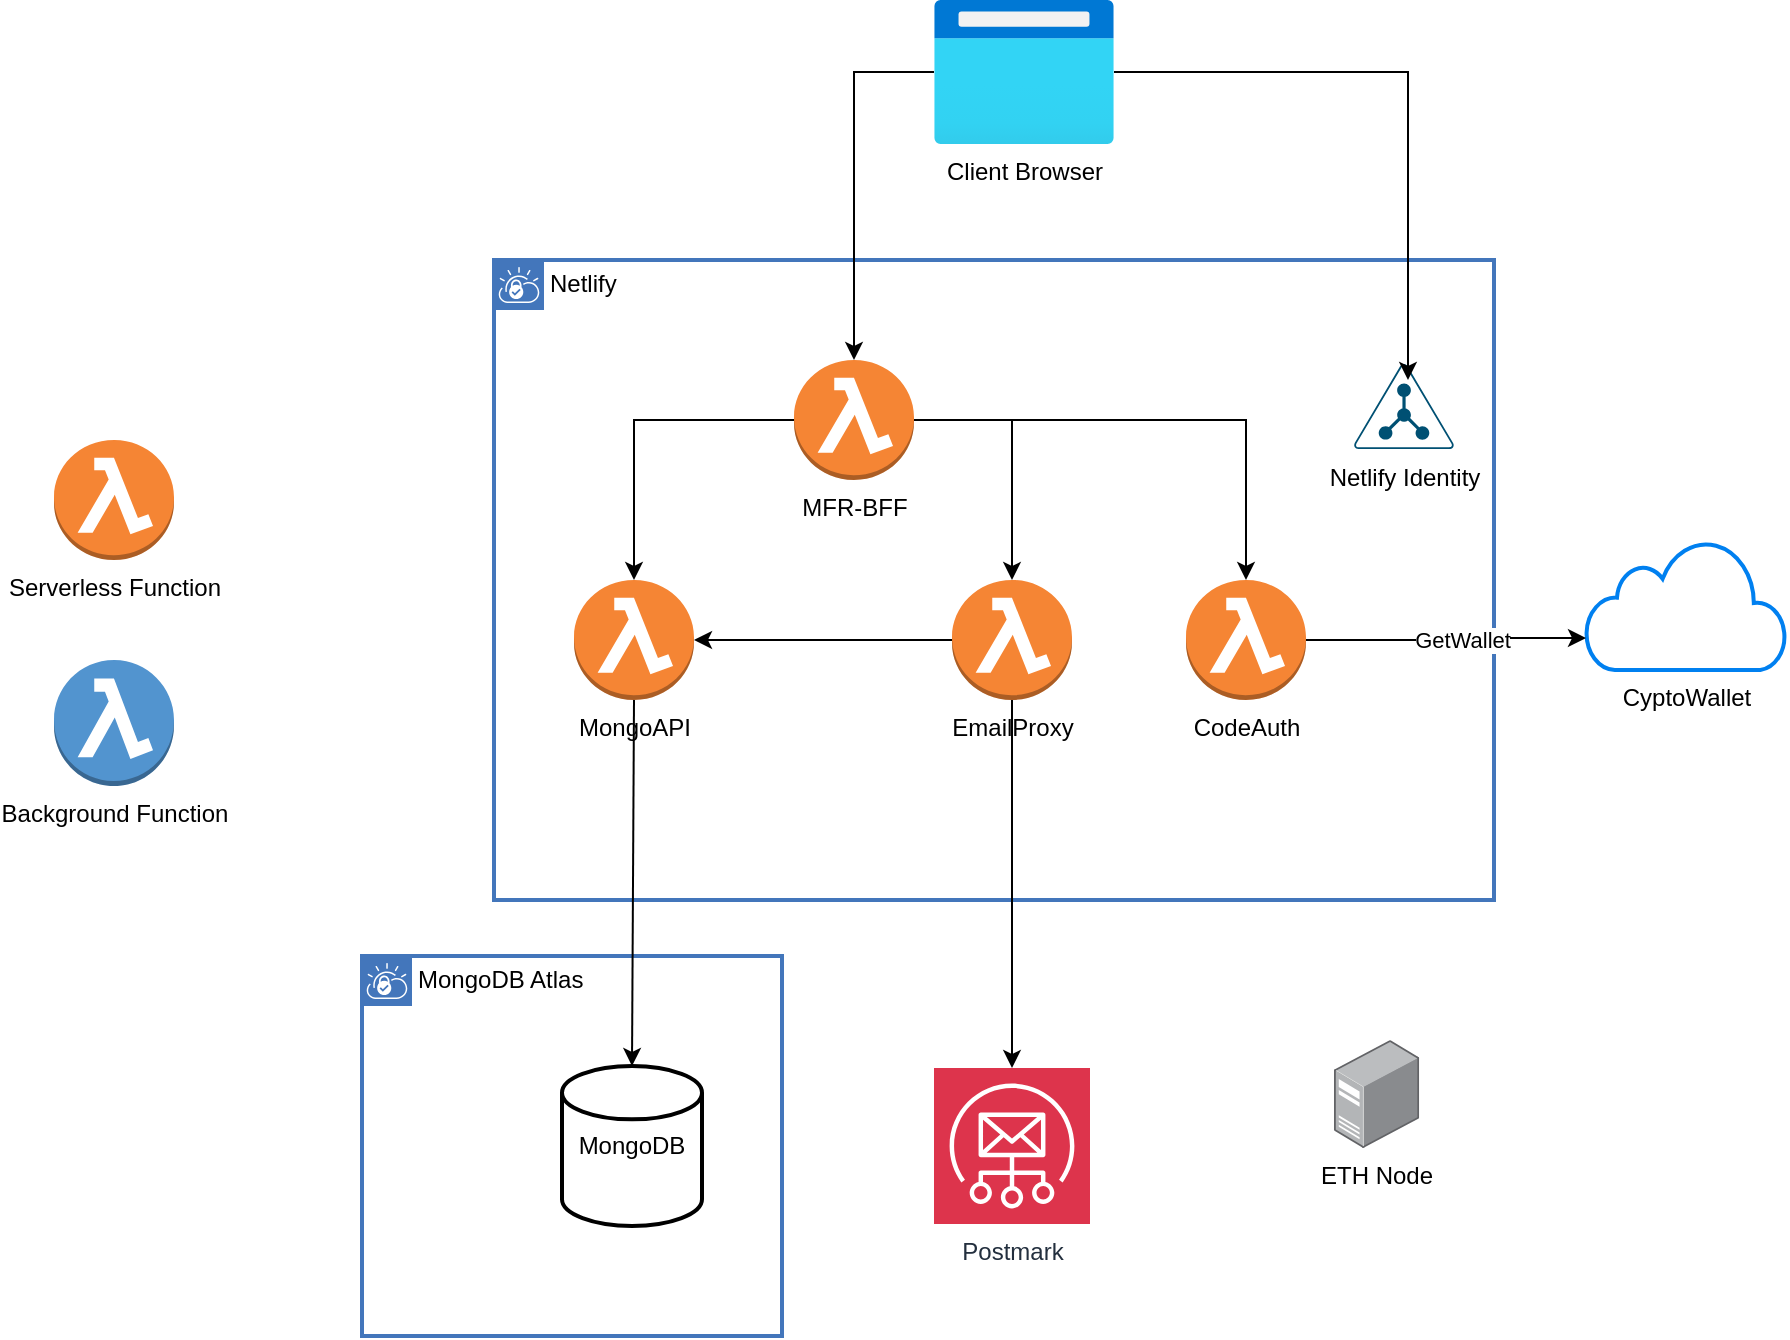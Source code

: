 <mxfile version="22.1.18" type="github">
  <diagram name="Page-1" id="tZtbLo5tzvzhx0-98deW">
    <mxGraphModel dx="880" dy="510" grid="1" gridSize="10" guides="1" tooltips="1" connect="1" arrows="1" fold="1" page="1" pageScale="1" pageWidth="850" pageHeight="1100" math="0" shadow="0">
      <root>
        <mxCell id="0" />
        <mxCell id="1" parent="0" />
        <mxCell id="ljXd4iEbn0Exki69qa5f-15" value="Netlify" style="shape=mxgraph.ibm.box;prType=vpc;fontStyle=0;verticalAlign=top;align=left;spacingLeft=32;spacingTop=4;fillColor=none;rounded=0;whiteSpace=wrap;html=1;strokeColor=#4376BB;strokeWidth=2;dashed=0;container=1;spacing=-4;collapsible=0;expand=0;recursiveResize=0;" parent="1" vertex="1">
          <mxGeometry x="310" y="160" width="500" height="320" as="geometry" />
        </mxCell>
        <mxCell id="ljXd4iEbn0Exki69qa5f-32" style="edgeStyle=orthogonalEdgeStyle;rounded=0;orthogonalLoop=1;jettySize=auto;html=1;exitX=1;exitY=0.5;exitDx=0;exitDy=0;exitPerimeter=0;" parent="ljXd4iEbn0Exki69qa5f-15" source="ljXd4iEbn0Exki69qa5f-8" target="ljXd4iEbn0Exki69qa5f-30" edge="1">
          <mxGeometry relative="1" as="geometry" />
        </mxCell>
        <mxCell id="80AS8j_c43-dy3-31Z2r-2" style="edgeStyle=orthogonalEdgeStyle;rounded=0;orthogonalLoop=1;jettySize=auto;html=1;exitX=1;exitY=0.5;exitDx=0;exitDy=0;exitPerimeter=0;" edge="1" parent="ljXd4iEbn0Exki69qa5f-15" source="ljXd4iEbn0Exki69qa5f-8" target="80AS8j_c43-dy3-31Z2r-1">
          <mxGeometry relative="1" as="geometry" />
        </mxCell>
        <mxCell id="ljXd4iEbn0Exki69qa5f-8" value="&lt;div&gt;MFR-BFF&lt;/div&gt;" style="outlineConnect=0;dashed=0;verticalLabelPosition=bottom;verticalAlign=top;align=center;html=1;shape=mxgraph.aws3.lambda_function;fillColor=#F58534;gradientColor=none;" parent="ljXd4iEbn0Exki69qa5f-15" vertex="1">
          <mxGeometry x="150" y="50" width="60" height="60" as="geometry" />
        </mxCell>
        <mxCell id="ljXd4iEbn0Exki69qa5f-2" value="&lt;div&gt;MongoAPI&lt;/div&gt;" style="outlineConnect=0;dashed=0;verticalLabelPosition=bottom;verticalAlign=top;align=center;html=1;shape=mxgraph.aws3.lambda_function;fillColor=#F58534;gradientColor=none;" parent="ljXd4iEbn0Exki69qa5f-15" vertex="1">
          <mxGeometry x="40" y="160" width="60" height="60" as="geometry" />
        </mxCell>
        <mxCell id="ljXd4iEbn0Exki69qa5f-18" style="edgeStyle=orthogonalEdgeStyle;rounded=0;orthogonalLoop=1;jettySize=auto;html=1;exitX=0;exitY=0.5;exitDx=0;exitDy=0;exitPerimeter=0;" parent="ljXd4iEbn0Exki69qa5f-15" source="ljXd4iEbn0Exki69qa5f-8" target="ljXd4iEbn0Exki69qa5f-2" edge="1">
          <mxGeometry relative="1" as="geometry" />
        </mxCell>
        <mxCell id="ljXd4iEbn0Exki69qa5f-30" value="CodeAuth" style="outlineConnect=0;dashed=0;verticalLabelPosition=bottom;verticalAlign=top;align=center;html=1;shape=mxgraph.aws3.lambda_function;fillColor=#F58534;gradientColor=none;" parent="ljXd4iEbn0Exki69qa5f-15" vertex="1">
          <mxGeometry x="346" y="160" width="60" height="60" as="geometry" />
        </mxCell>
        <mxCell id="80AS8j_c43-dy3-31Z2r-1" value="&lt;div&gt;EmailProxy&lt;/div&gt;" style="outlineConnect=0;dashed=0;verticalLabelPosition=bottom;verticalAlign=top;align=center;html=1;shape=mxgraph.aws3.lambda_function;fillColor=#F58534;gradientColor=none;" vertex="1" parent="ljXd4iEbn0Exki69qa5f-15">
          <mxGeometry x="229" y="160" width="60" height="60" as="geometry" />
        </mxCell>
        <mxCell id="80AS8j_c43-dy3-31Z2r-4" style="edgeStyle=orthogonalEdgeStyle;rounded=0;orthogonalLoop=1;jettySize=auto;html=1;exitX=0;exitY=0.5;exitDx=0;exitDy=0;exitPerimeter=0;entryX=1;entryY=0.5;entryDx=0;entryDy=0;entryPerimeter=0;" edge="1" parent="ljXd4iEbn0Exki69qa5f-15" source="80AS8j_c43-dy3-31Z2r-1" target="ljXd4iEbn0Exki69qa5f-2">
          <mxGeometry relative="1" as="geometry" />
        </mxCell>
        <mxCell id="80AS8j_c43-dy3-31Z2r-5" value="Netlify Identity" style="points=[[0.5,0,0],[0.765,0.48,0],[0.99,0.98,0],[0.5,1,0],[0.01,0.98,0],[0.235,0.48,0]];verticalLabelPosition=bottom;sketch=0;html=1;verticalAlign=top;aspect=fixed;align=center;pointerEvents=1;shape=mxgraph.cisco19.ldap;fillColor=#005073;strokeColor=none;" vertex="1" parent="ljXd4iEbn0Exki69qa5f-15">
          <mxGeometry x="430" y="52" width="50" height="42.5" as="geometry" />
        </mxCell>
        <mxCell id="ljXd4iEbn0Exki69qa5f-16" value="MongoDB Atlas" style="shape=mxgraph.ibm.box;prType=vpc;fontStyle=0;verticalAlign=top;align=left;spacingLeft=32;spacingTop=4;fillColor=none;rounded=0;whiteSpace=wrap;html=1;strokeColor=#4376BB;strokeWidth=2;dashed=0;container=1;spacing=-4;collapsible=0;expand=0;recursiveResize=0;" parent="1" vertex="1">
          <mxGeometry x="244" y="508" width="210" height="190" as="geometry" />
        </mxCell>
        <mxCell id="ljXd4iEbn0Exki69qa5f-1" value="MongoDB" style="strokeWidth=2;html=1;shape=mxgraph.flowchart.database;whiteSpace=wrap;" parent="ljXd4iEbn0Exki69qa5f-16" vertex="1">
          <mxGeometry x="100" y="55" width="70" height="80" as="geometry" />
        </mxCell>
        <mxCell id="ljXd4iEbn0Exki69qa5f-3" value="" style="endArrow=classic;html=1;rounded=0;exitX=0.5;exitY=1;exitDx=0;exitDy=0;exitPerimeter=0;entryX=0.5;entryY=0;entryDx=0;entryDy=0;entryPerimeter=0;" parent="1" source="ljXd4iEbn0Exki69qa5f-2" target="ljXd4iEbn0Exki69qa5f-1" edge="1">
          <mxGeometry width="50" height="50" relative="1" as="geometry">
            <mxPoint x="400" y="340" as="sourcePoint" />
            <mxPoint x="450" y="290" as="targetPoint" />
          </mxGeometry>
        </mxCell>
        <mxCell id="ljXd4iEbn0Exki69qa5f-12" value="Client Browser" style="image;aspect=fixed;html=1;points=[];align=center;fontSize=12;image=img/lib/azure2/general/Browser.svg;" parent="1" vertex="1">
          <mxGeometry x="530" y="30" width="90" height="72" as="geometry" />
        </mxCell>
        <mxCell id="ljXd4iEbn0Exki69qa5f-17" style="edgeStyle=orthogonalEdgeStyle;rounded=0;orthogonalLoop=1;jettySize=auto;html=1;entryX=0.5;entryY=0;entryDx=0;entryDy=0;entryPerimeter=0;" parent="1" source="ljXd4iEbn0Exki69qa5f-12" target="ljXd4iEbn0Exki69qa5f-8" edge="1">
          <mxGeometry relative="1" as="geometry" />
        </mxCell>
        <mxCell id="ljXd4iEbn0Exki69qa5f-21" value="Serverless Function" style="outlineConnect=0;dashed=0;verticalLabelPosition=bottom;verticalAlign=top;align=center;html=1;shape=mxgraph.aws3.lambda_function;fillColor=#F58534;gradientColor=none;" parent="1" vertex="1">
          <mxGeometry x="90" y="250" width="60" height="60" as="geometry" />
        </mxCell>
        <mxCell id="ljXd4iEbn0Exki69qa5f-22" value="&lt;div&gt;Background Function&lt;/div&gt;&lt;div&gt;&lt;br&gt;&lt;/div&gt;" style="outlineConnect=0;dashed=0;verticalLabelPosition=bottom;verticalAlign=top;align=center;html=1;shape=mxgraph.aws3.lambda_function;fillColor=#5294CF;gradientColor=none;" parent="1" vertex="1">
          <mxGeometry x="90" y="360" width="60" height="63" as="geometry" />
        </mxCell>
        <mxCell id="ljXd4iEbn0Exki69qa5f-26" value="&lt;div&gt;CyptoWallet&lt;/div&gt;" style="html=1;verticalLabelPosition=bottom;align=center;labelBackgroundColor=#ffffff;verticalAlign=top;strokeWidth=2;strokeColor=#0080F0;shadow=0;dashed=0;shape=mxgraph.ios7.icons.cloud;" parent="1" vertex="1">
          <mxGeometry x="856" y="300" width="100" height="65" as="geometry" />
        </mxCell>
        <mxCell id="ljXd4iEbn0Exki69qa5f-33" style="edgeStyle=orthogonalEdgeStyle;rounded=0;orthogonalLoop=1;jettySize=auto;html=1;entryX=0;entryY=0.754;entryDx=0;entryDy=0;entryPerimeter=0;" parent="1" source="ljXd4iEbn0Exki69qa5f-30" target="ljXd4iEbn0Exki69qa5f-26" edge="1">
          <mxGeometry relative="1" as="geometry" />
        </mxCell>
        <mxCell id="ljXd4iEbn0Exki69qa5f-36" value="&lt;div&gt;GetWallet&lt;/div&gt;" style="edgeLabel;html=1;align=center;verticalAlign=middle;resizable=0;points=[];" parent="ljXd4iEbn0Exki69qa5f-33" vertex="1" connectable="0">
          <mxGeometry x="-0.718" y="-3" relative="1" as="geometry">
            <mxPoint x="58" y="-3" as="offset" />
          </mxGeometry>
        </mxCell>
        <mxCell id="ta-JtjL6IQZkghGOp64r-1" value="&lt;div&gt;ETH Node&lt;/div&gt;" style="image;points=[];aspect=fixed;html=1;align=center;shadow=0;dashed=0;image=img/lib/allied_telesis/computer_and_terminals/Server_Desktop.svg;" parent="1" vertex="1">
          <mxGeometry x="730" y="550" width="42.6" height="54" as="geometry" />
        </mxCell>
        <mxCell id="ta-JtjL6IQZkghGOp64r-7" value="&lt;div&gt;Postmark&lt;/div&gt;" style="sketch=0;points=[[0,0,0],[0.25,0,0],[0.5,0,0],[0.75,0,0],[1,0,0],[0,1,0],[0.25,1,0],[0.5,1,0],[0.75,1,0],[1,1,0],[0,0.25,0],[0,0.5,0],[0,0.75,0],[1,0.25,0],[1,0.5,0],[1,0.75,0]];outlineConnect=0;fontColor=#232F3E;fillColor=#DD344C;strokeColor=#ffffff;dashed=0;verticalLabelPosition=bottom;verticalAlign=top;align=center;html=1;fontSize=12;fontStyle=0;aspect=fixed;shape=mxgraph.aws4.resourceIcon;resIcon=mxgraph.aws4.simple_email_service;" parent="1" vertex="1">
          <mxGeometry x="530" y="564" width="78" height="78" as="geometry" />
        </mxCell>
        <mxCell id="ta-JtjL6IQZkghGOp64r-8" style="edgeStyle=orthogonalEdgeStyle;rounded=0;orthogonalLoop=1;jettySize=auto;html=1;exitX=0.5;exitY=1;exitDx=0;exitDy=0;exitPerimeter=0;" parent="1" source="80AS8j_c43-dy3-31Z2r-1" target="ta-JtjL6IQZkghGOp64r-7" edge="1">
          <mxGeometry relative="1" as="geometry" />
        </mxCell>
        <mxCell id="80AS8j_c43-dy3-31Z2r-7" style="edgeStyle=orthogonalEdgeStyle;rounded=0;orthogonalLoop=1;jettySize=auto;html=1;entryX=0.54;entryY=0.188;entryDx=0;entryDy=0;entryPerimeter=0;" edge="1" parent="1" source="ljXd4iEbn0Exki69qa5f-12" target="80AS8j_c43-dy3-31Z2r-5">
          <mxGeometry relative="1" as="geometry" />
        </mxCell>
      </root>
    </mxGraphModel>
  </diagram>
</mxfile>
